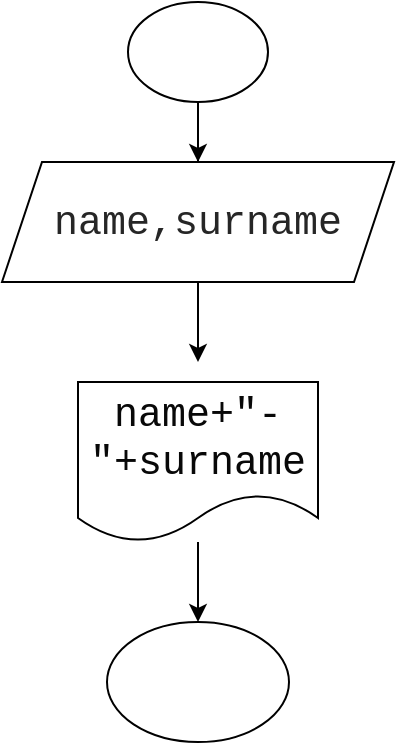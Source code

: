 <mxfile version="15.9.3" type="github">
  <diagram id="GQXadRSxt_P2eG3wc91t" name="Page-1">
    <mxGraphModel dx="1351" dy="877" grid="1" gridSize="10" guides="1" tooltips="1" connect="1" arrows="1" fold="1" page="1" pageScale="1" pageWidth="827" pageHeight="1169" math="0" shadow="0">
      <root>
        <mxCell id="0" />
        <mxCell id="1" parent="0" />
        <mxCell id="QrJliiHwLaIzrrKKnuS_-2" style="edgeStyle=orthogonalEdgeStyle;rounded=0;orthogonalLoop=1;jettySize=auto;html=1;" parent="1" source="QrJliiHwLaIzrrKKnuS_-1" edge="1">
          <mxGeometry relative="1" as="geometry">
            <mxPoint x="379" y="120" as="targetPoint" />
            <Array as="points">
              <mxPoint x="379" y="70" />
              <mxPoint x="379" y="70" />
            </Array>
          </mxGeometry>
        </mxCell>
        <mxCell id="KGo8pH8FPXHJ832XPiY9-11" style="edgeStyle=orthogonalEdgeStyle;rounded=0;orthogonalLoop=1;jettySize=auto;html=1;entryX=0.5;entryY=0;entryDx=0;entryDy=0;fontSize=12;fontColor=#080808;" edge="1" parent="1" source="QrJliiHwLaIzrrKKnuS_-1" target="KGo8pH8FPXHJ832XPiY9-3">
          <mxGeometry relative="1" as="geometry" />
        </mxCell>
        <mxCell id="QrJliiHwLaIzrrKKnuS_-1" value="" style="ellipse;whiteSpace=wrap;html=1;" parent="1" vertex="1">
          <mxGeometry x="344" width="70" height="50" as="geometry" />
        </mxCell>
        <mxCell id="KGo8pH8FPXHJ832XPiY9-22" style="edgeStyle=orthogonalEdgeStyle;rounded=0;orthogonalLoop=1;jettySize=auto;html=1;entryX=0.5;entryY=0;entryDx=0;entryDy=0;fontFamily=Courier New;fontSize=16;fontColor=#080808;" edge="1" parent="1" source="KGo8pH8FPXHJ832XPiY9-3">
          <mxGeometry relative="1" as="geometry">
            <mxPoint x="379" y="180" as="targetPoint" />
          </mxGeometry>
        </mxCell>
        <mxCell id="KGo8pH8FPXHJ832XPiY9-3" value="&lt;p class=&quot;p1&quot; style=&quot;margin: 0px ; text-align: justify ; font-stretch: normal ; line-height: normal ; font-family: &amp;#34;courier new&amp;#34; ; color: rgb(38 , 38 , 38) ; background-color: rgb(255 , 255 , 255)&quot;&gt;&lt;font style=&quot;font-size: 20px&quot;&gt;name,surname&lt;/font&gt;&lt;/p&gt;" style="shape=parallelogram;perimeter=parallelogramPerimeter;whiteSpace=wrap;html=1;fixedSize=1;" vertex="1" parent="1">
          <mxGeometry x="281" y="80" width="196" height="60" as="geometry" />
        </mxCell>
        <mxCell id="KGo8pH8FPXHJ832XPiY9-29" style="edgeStyle=orthogonalEdgeStyle;rounded=0;orthogonalLoop=1;jettySize=auto;html=1;fontFamily=Courier New;fontSize=20;fontColor=#080808;" edge="1" parent="1" source="KGo8pH8FPXHJ832XPiY9-28" target="KGo8pH8FPXHJ832XPiY9-30">
          <mxGeometry relative="1" as="geometry">
            <mxPoint x="379" y="340" as="targetPoint" />
          </mxGeometry>
        </mxCell>
        <mxCell id="KGo8pH8FPXHJ832XPiY9-28" value="name+&quot;-&quot;+surname" style="shape=document;whiteSpace=wrap;html=1;boundedLbl=1;fontFamily=Courier New;fontSize=20;fontColor=#080808;" vertex="1" parent="1">
          <mxGeometry x="319" y="190" width="120" height="80" as="geometry" />
        </mxCell>
        <mxCell id="KGo8pH8FPXHJ832XPiY9-30" value="" style="ellipse;whiteSpace=wrap;html=1;fontFamily=Courier New;fontSize=20;fontColor=#080808;" vertex="1" parent="1">
          <mxGeometry x="333.5" y="310" width="91" height="60" as="geometry" />
        </mxCell>
      </root>
    </mxGraphModel>
  </diagram>
</mxfile>
